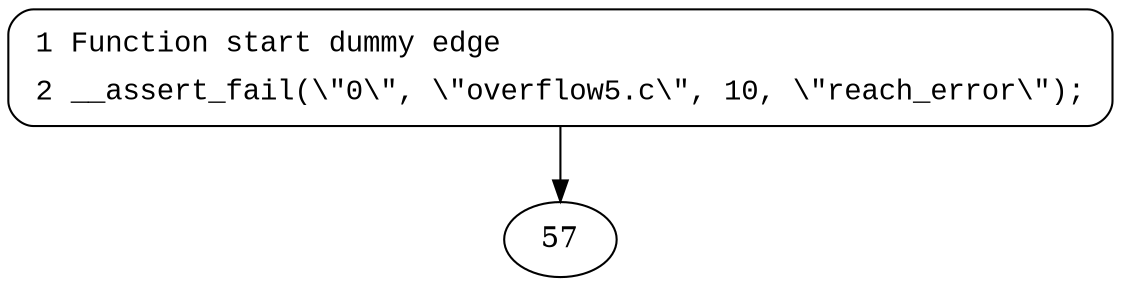 digraph reach_error {
1 [style="filled,bold" penwidth="1" fillcolor="white" fontname="Courier New" shape="Mrecord" label=<<table border="0" cellborder="0" cellpadding="3" bgcolor="white"><tr><td align="right">1</td><td align="left">Function start dummy edge</td></tr><tr><td align="right">2</td><td align="left">__assert_fail(\&quot;0\&quot;, \&quot;overflow5.c\&quot;, 10, \&quot;reach_error\&quot;);</td></tr></table>>]
1 -> 57[label=""]
}